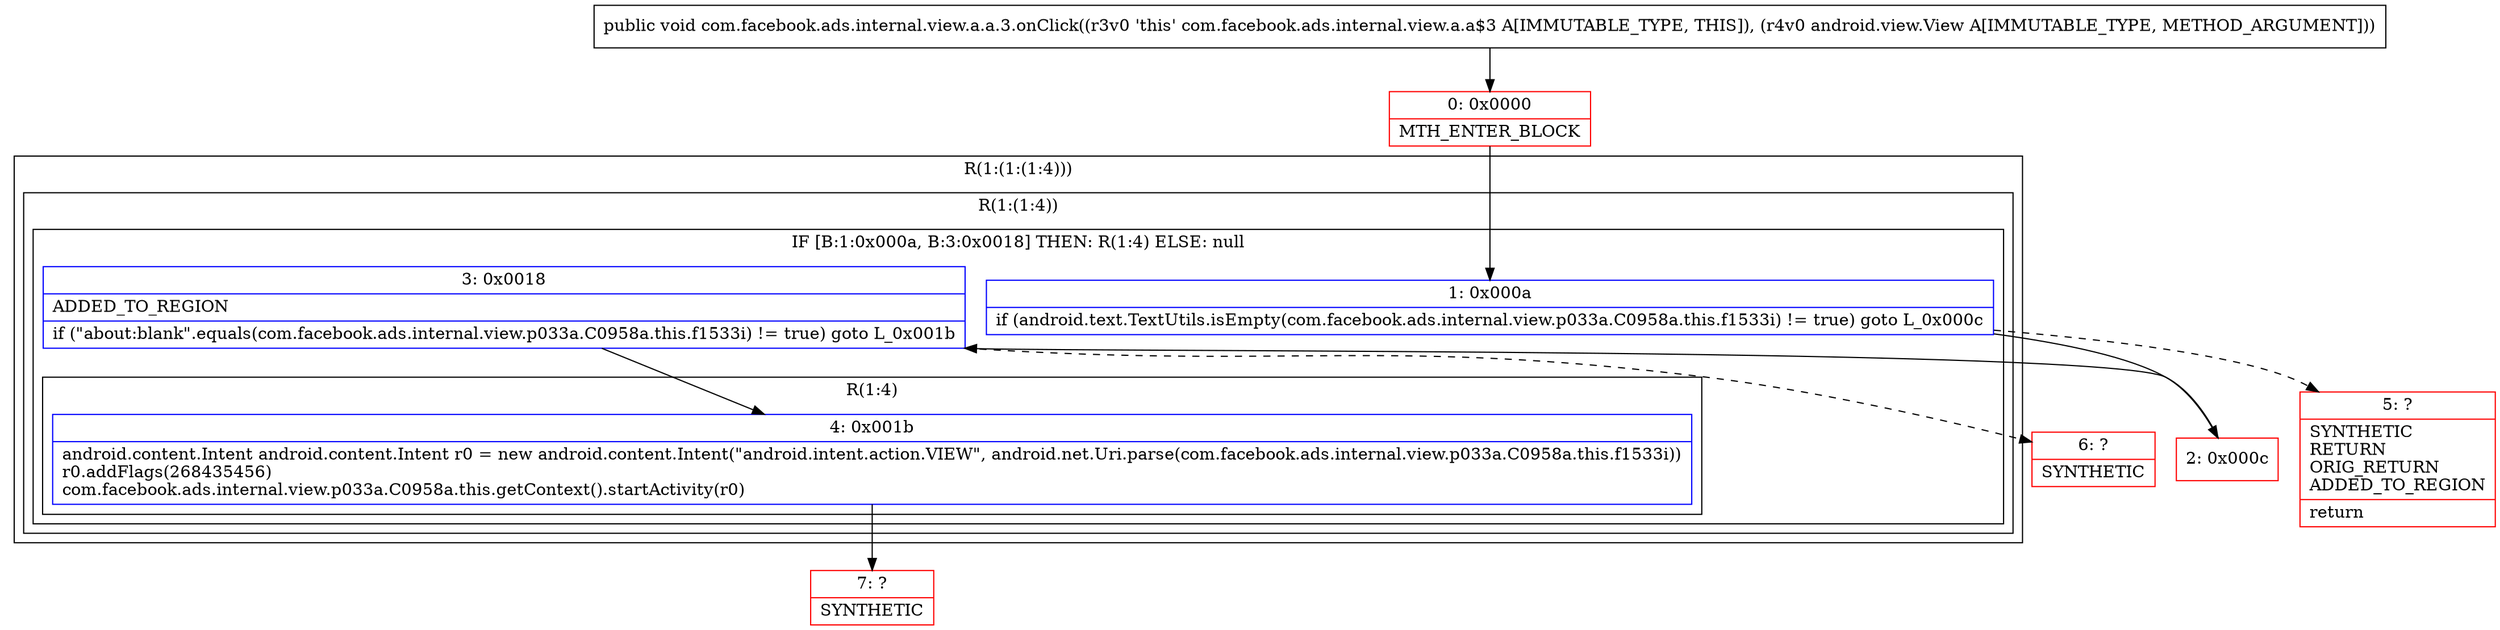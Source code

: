 digraph "CFG forcom.facebook.ads.internal.view.a.a.3.onClick(Landroid\/view\/View;)V" {
subgraph cluster_Region_1168196932 {
label = "R(1:(1:(1:4)))";
node [shape=record,color=blue];
subgraph cluster_Region_746627063 {
label = "R(1:(1:4))";
node [shape=record,color=blue];
subgraph cluster_IfRegion_1391140816 {
label = "IF [B:1:0x000a, B:3:0x0018] THEN: R(1:4) ELSE: null";
node [shape=record,color=blue];
Node_1 [shape=record,label="{1\:\ 0x000a|if (android.text.TextUtils.isEmpty(com.facebook.ads.internal.view.p033a.C0958a.this.f1533i) != true) goto L_0x000c\l}"];
Node_3 [shape=record,label="{3\:\ 0x0018|ADDED_TO_REGION\l|if (\"about:blank\".equals(com.facebook.ads.internal.view.p033a.C0958a.this.f1533i) != true) goto L_0x001b\l}"];
subgraph cluster_Region_428168939 {
label = "R(1:4)";
node [shape=record,color=blue];
Node_4 [shape=record,label="{4\:\ 0x001b|android.content.Intent android.content.Intent r0 = new android.content.Intent(\"android.intent.action.VIEW\", android.net.Uri.parse(com.facebook.ads.internal.view.p033a.C0958a.this.f1533i))\lr0.addFlags(268435456)\lcom.facebook.ads.internal.view.p033a.C0958a.this.getContext().startActivity(r0)\l}"];
}
}
}
}
Node_0 [shape=record,color=red,label="{0\:\ 0x0000|MTH_ENTER_BLOCK\l}"];
Node_2 [shape=record,color=red,label="{2\:\ 0x000c}"];
Node_5 [shape=record,color=red,label="{5\:\ ?|SYNTHETIC\lRETURN\lORIG_RETURN\lADDED_TO_REGION\l|return\l}"];
Node_6 [shape=record,color=red,label="{6\:\ ?|SYNTHETIC\l}"];
Node_7 [shape=record,color=red,label="{7\:\ ?|SYNTHETIC\l}"];
MethodNode[shape=record,label="{public void com.facebook.ads.internal.view.a.a.3.onClick((r3v0 'this' com.facebook.ads.internal.view.a.a$3 A[IMMUTABLE_TYPE, THIS]), (r4v0 android.view.View A[IMMUTABLE_TYPE, METHOD_ARGUMENT])) }"];
MethodNode -> Node_0;
Node_1 -> Node_2;
Node_1 -> Node_5[style=dashed];
Node_3 -> Node_4;
Node_3 -> Node_6[style=dashed];
Node_4 -> Node_7;
Node_0 -> Node_1;
Node_2 -> Node_3;
}

